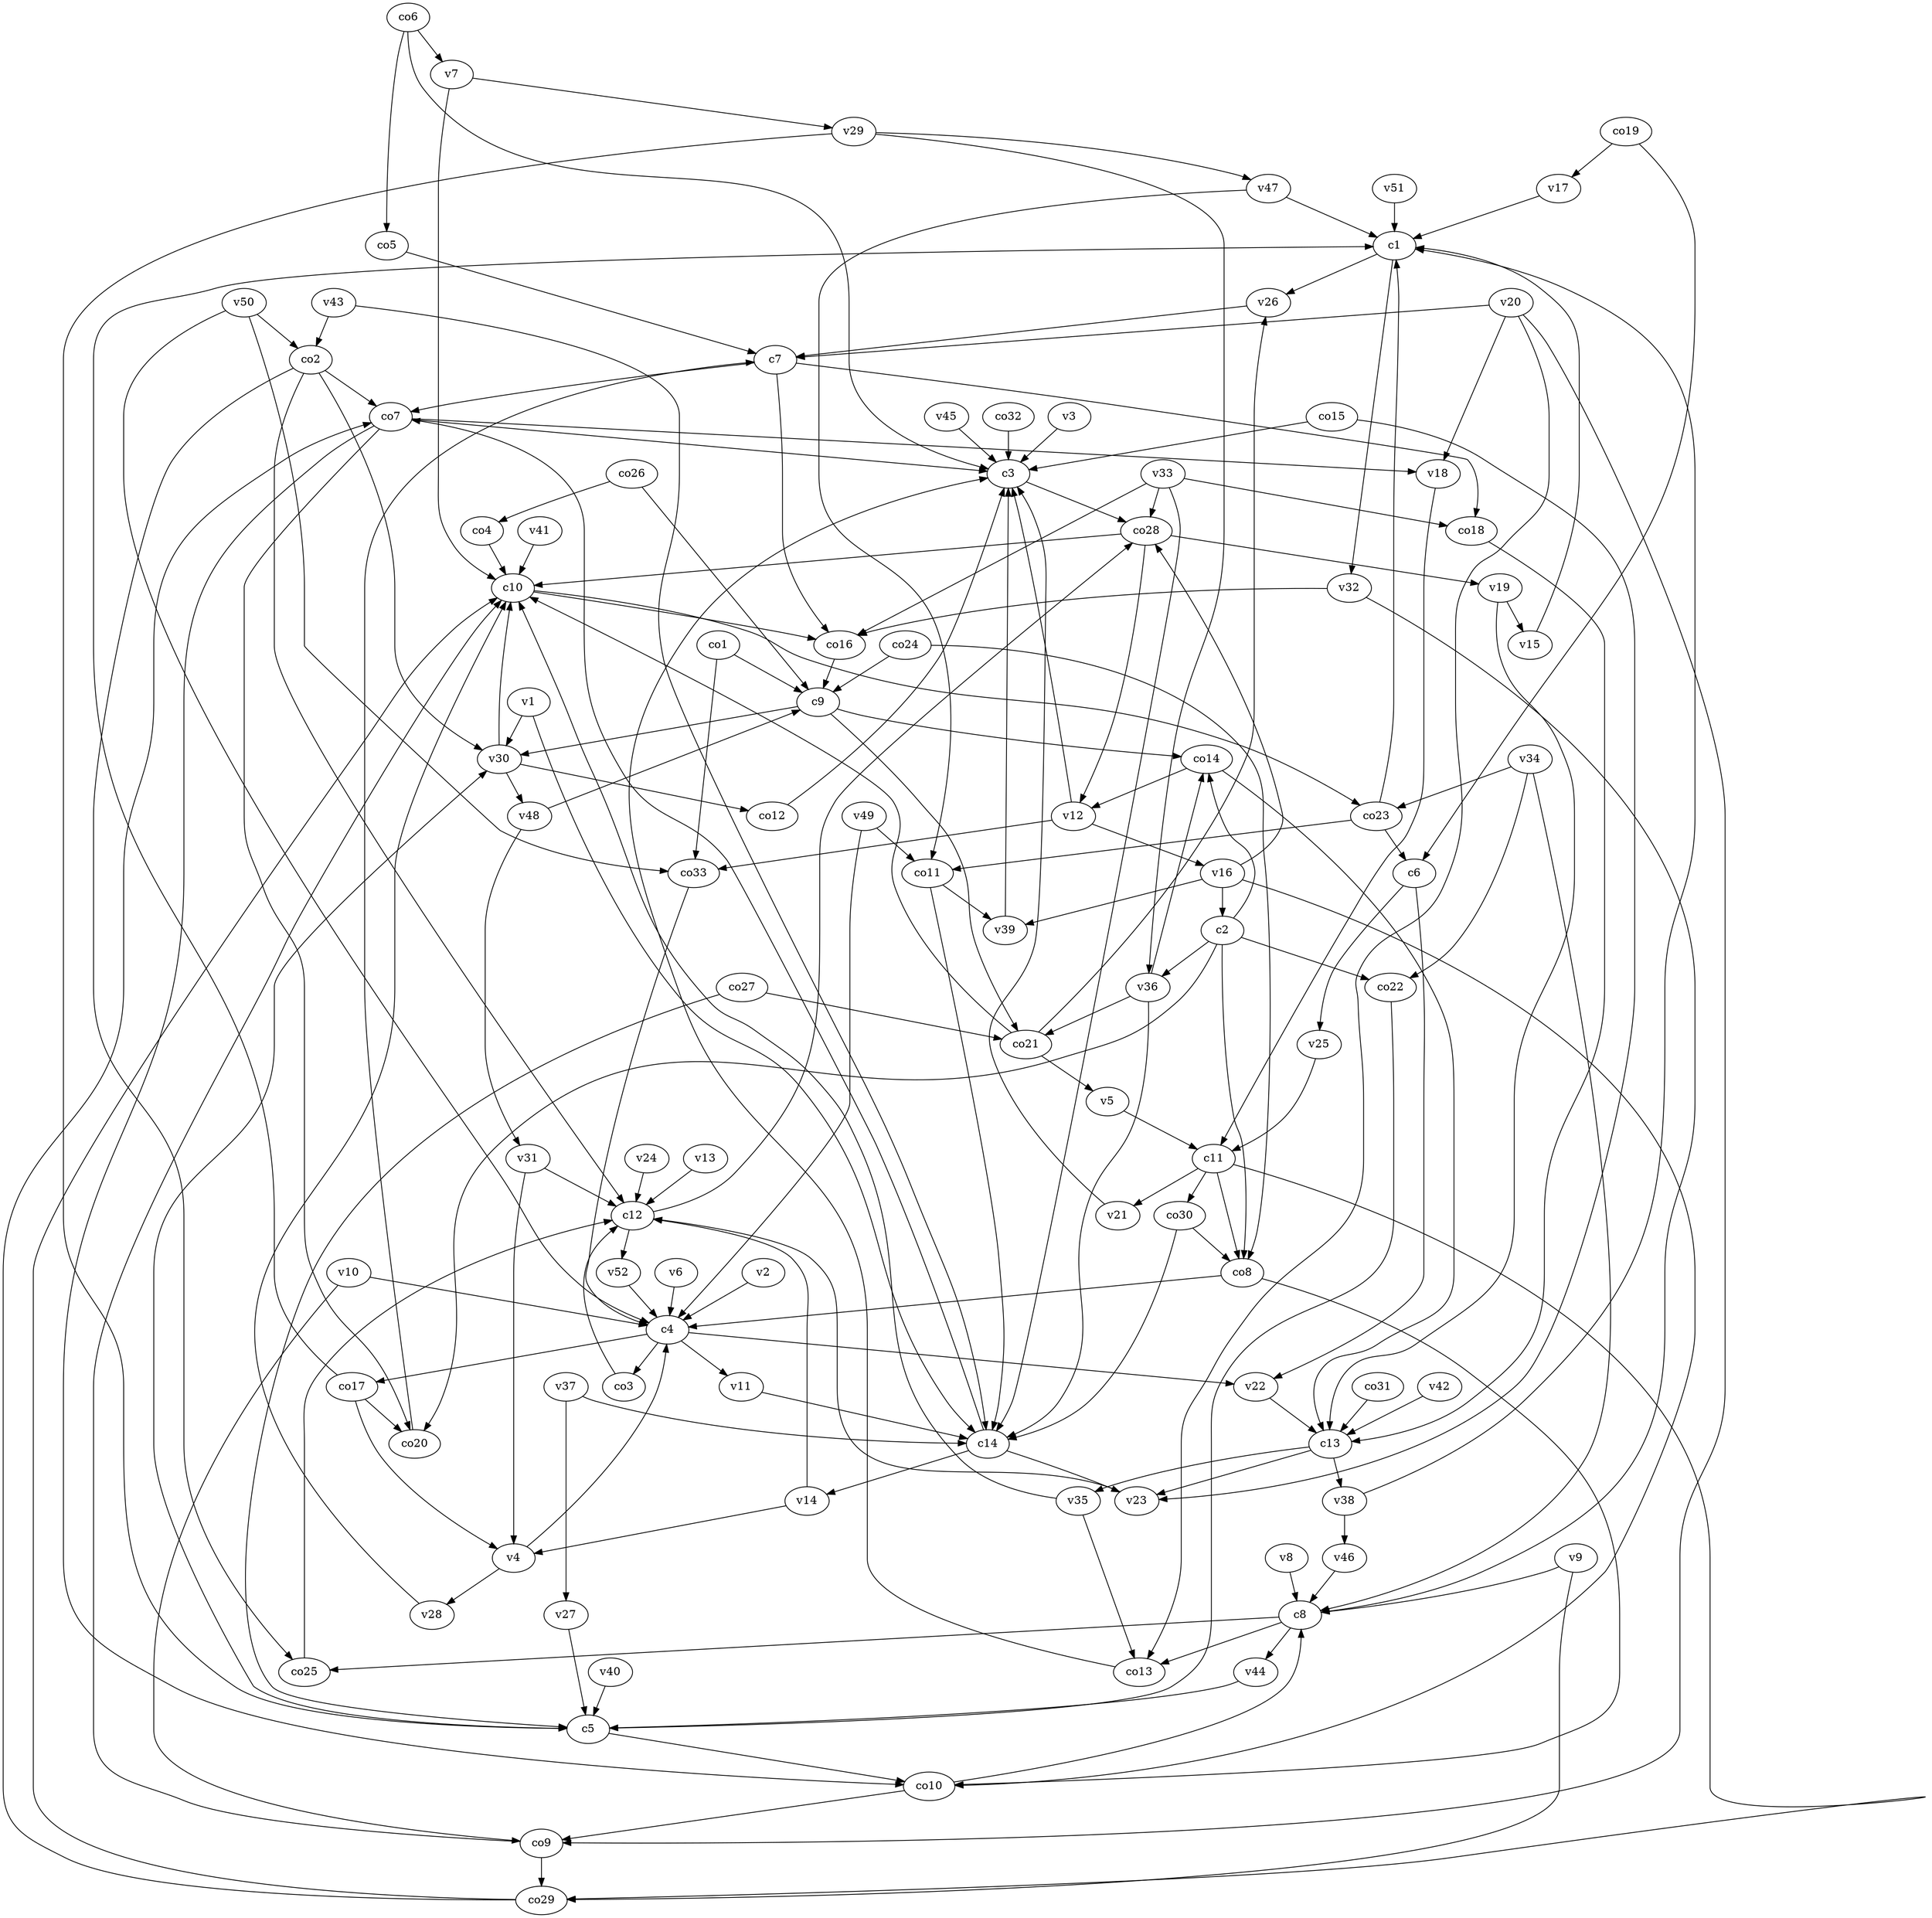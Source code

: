 strict digraph  {
c1;
c2;
c3;
c4;
c5;
c6;
c7;
c8;
c9;
c10;
c11;
c12;
c13;
c14;
v1;
v2;
v3;
v4;
v5;
v6;
v7;
v8;
v9;
v10;
v11;
v12;
v13;
v14;
v15;
v16;
v17;
v18;
v19;
v20;
v21;
v22;
v23;
v24;
v25;
v26;
v27;
v28;
v29;
v30;
v31;
v32;
v33;
v34;
v35;
v36;
v37;
v38;
v39;
v40;
v41;
v42;
v43;
v44;
v45;
v46;
v47;
v48;
v49;
v50;
v51;
v52;
co1;
co2;
co3;
co4;
co5;
co6;
co7;
co8;
co9;
co10;
co11;
co12;
co13;
co14;
co15;
co16;
co17;
co18;
co19;
co20;
co21;
co22;
co23;
co24;
co25;
co26;
co27;
co28;
co29;
co30;
co31;
co32;
co33;
c1 -> v32  [weight=1];
c1 -> v26  [weight=1];
c2 -> co14  [weight=1];
c2 -> co8  [weight=1];
c2 -> co20  [weight=1];
c2 -> co22  [weight=1];
c2 -> v36  [weight=1];
c3 -> co28  [weight=1];
c4 -> v22  [weight=1];
c4 -> co17  [weight=1];
c4 -> co3  [weight=1];
c4 -> v11  [weight=1];
c5 -> v30  [weight=1];
c5 -> co10  [weight=1];
c6 -> v25  [weight=1];
c6 -> v22  [weight=1];
c7 -> co7  [weight=1];
c7 -> co16  [weight=1];
c7 -> co18  [weight=1];
c8 -> co13  [weight=1];
c8 -> v44  [weight=1];
c8 -> co25  [weight=1];
c9 -> co14  [weight=1];
c9 -> co21  [weight=1];
c9 -> v30  [weight=1];
c10 -> co23  [weight=1];
c10 -> co16  [weight=1];
c11 -> co30  [weight=1];
c11 -> co29  [weight=1];
c11 -> v21  [weight=1];
c11 -> co8  [weight=1];
c12 -> v52  [weight=1];
c12 -> co28  [weight=1];
c13 -> v23  [weight=1];
c13 -> v38  [weight=1];
c13 -> v35  [weight=1];
c14 -> v23  [weight=1];
c14 -> v14  [weight=1];
c14 -> co7  [weight=1];
v1 -> c14  [weight=1];
v1 -> v30  [weight=1];
v2 -> c4  [weight=1];
v3 -> c3  [weight=1];
v4 -> c4  [weight=1];
v4 -> v28  [weight=1];
v5 -> c11  [weight=1];
v6 -> c4  [weight=1];
v7 -> c10  [weight=1];
v7 -> v29  [weight=1];
v8 -> c8  [weight=1];
v9 -> c8  [weight=1];
v9 -> co29  [weight=1];
v10 -> c4  [weight=1];
v10 -> co9  [weight=1];
v11 -> c14  [weight=1];
v12 -> c3  [weight=1];
v12 -> v16  [weight=1];
v12 -> co33  [weight=1];
v13 -> c12  [weight=1];
v14 -> c12  [weight=1];
v14 -> v4  [weight=1];
v15 -> c1  [weight=1];
v16 -> c2  [weight=1];
v16 -> co10  [weight=1];
v16 -> v39  [weight=1];
v16 -> co28  [weight=1];
v17 -> c1  [weight=1];
v18 -> c11  [weight=1];
v19 -> c13  [weight=1];
v19 -> v15  [weight=1];
v20 -> c7  [weight=1];
v20 -> v18  [weight=1];
v20 -> co9  [weight=1];
v20 -> co13  [weight=1];
v21 -> c3  [weight=1];
v22 -> c13  [weight=1];
v23 -> c12  [weight=1];
v24 -> c12  [weight=1];
v25 -> c11  [weight=1];
v26 -> c7  [weight=1];
v27 -> c5  [weight=1];
v28 -> c10  [weight=1];
v29 -> c5  [weight=1];
v29 -> v36  [weight=1];
v29 -> v47  [weight=1];
v30 -> c10  [weight=1];
v30 -> co12  [weight=1];
v30 -> v48  [weight=1];
v31 -> c12  [weight=1];
v31 -> v4  [weight=1];
v32 -> c8  [weight=1];
v32 -> co16  [weight=1];
v33 -> c14  [weight=1];
v33 -> co16  [weight=1];
v33 -> co18  [weight=1];
v33 -> co28  [weight=1];
v34 -> c8  [weight=1];
v34 -> co22  [weight=1];
v34 -> co23  [weight=1];
v35 -> c10  [weight=1];
v35 -> co13  [weight=1];
v36 -> c14  [weight=1];
v36 -> co14  [weight=1];
v36 -> co21  [weight=1];
v37 -> c14  [weight=1];
v37 -> v27  [weight=1];
v38 -> c1  [weight=1];
v38 -> v46  [weight=1];
v39 -> c3  [weight=1];
v40 -> c5  [weight=1];
v41 -> c10  [weight=1];
v42 -> c13  [weight=1];
v43 -> c14  [weight=1];
v43 -> co2  [weight=1];
v44 -> c5  [weight=1];
v45 -> c3  [weight=1];
v46 -> c8  [weight=1];
v47 -> c1  [weight=1];
v47 -> co11  [weight=1];
v48 -> c9  [weight=1];
v48 -> v31  [weight=1];
v49 -> c4  [weight=1];
v49 -> co11  [weight=1];
v50 -> c4  [weight=1];
v50 -> co2  [weight=1];
v50 -> co33  [weight=1];
v51 -> c1  [weight=1];
v52 -> c4  [weight=1];
co1 -> c9  [weight=1];
co1 -> co33  [weight=1];
co2 -> c12  [weight=1];
co2 -> v30  [weight=1];
co2 -> co25  [weight=1];
co2 -> co7  [weight=1];
co3 -> c12  [weight=1];
co4 -> c10  [weight=1];
co5 -> c7  [weight=1];
co6 -> c3  [weight=1];
co6 -> v7  [weight=1];
co6 -> co5  [weight=1];
co7 -> c3  [weight=1];
co7 -> v18  [weight=1];
co7 -> co10  [weight=1];
co7 -> co20  [weight=1];
co8 -> c4  [weight=1];
co8 -> co10  [weight=1];
co9 -> c10  [weight=1];
co9 -> co29  [weight=1];
co10 -> c8  [weight=1];
co10 -> co9  [weight=1];
co11 -> c14  [weight=1];
co11 -> v39  [weight=1];
co12 -> c3  [weight=1];
co13 -> c3  [weight=1];
co14 -> c13  [weight=1];
co14 -> v12  [weight=1];
co15 -> c3  [weight=1];
co15 -> v23  [weight=1];
co16 -> c9  [weight=1];
co17 -> c1  [weight=1];
co17 -> v4  [weight=1];
co17 -> co20  [weight=1];
co18 -> c13  [weight=1];
co19 -> c6  [weight=1];
co19 -> v17  [weight=1];
co20 -> c7  [weight=1];
co21 -> c10  [weight=1];
co21 -> v26  [weight=1];
co21 -> v5  [weight=1];
co22 -> c5  [weight=1];
co23 -> c6  [weight=1];
co23 -> c1  [weight=1];
co23 -> co11  [weight=1];
co24 -> c9  [weight=1];
co24 -> co8  [weight=1];
co25 -> c12  [weight=1];
co26 -> c9  [weight=1];
co26 -> co4  [weight=1];
co27 -> c5  [weight=1];
co27 -> co21  [weight=1];
co28 -> c10  [weight=1];
co28 -> v12  [weight=1];
co28 -> v19  [weight=1];
co29 -> c10  [weight=1];
co29 -> co7  [weight=1];
co30 -> c14  [weight=1];
co30 -> co8  [weight=1];
co31 -> c13  [weight=1];
co32 -> c3  [weight=1];
co33 -> c4  [weight=1];
}

